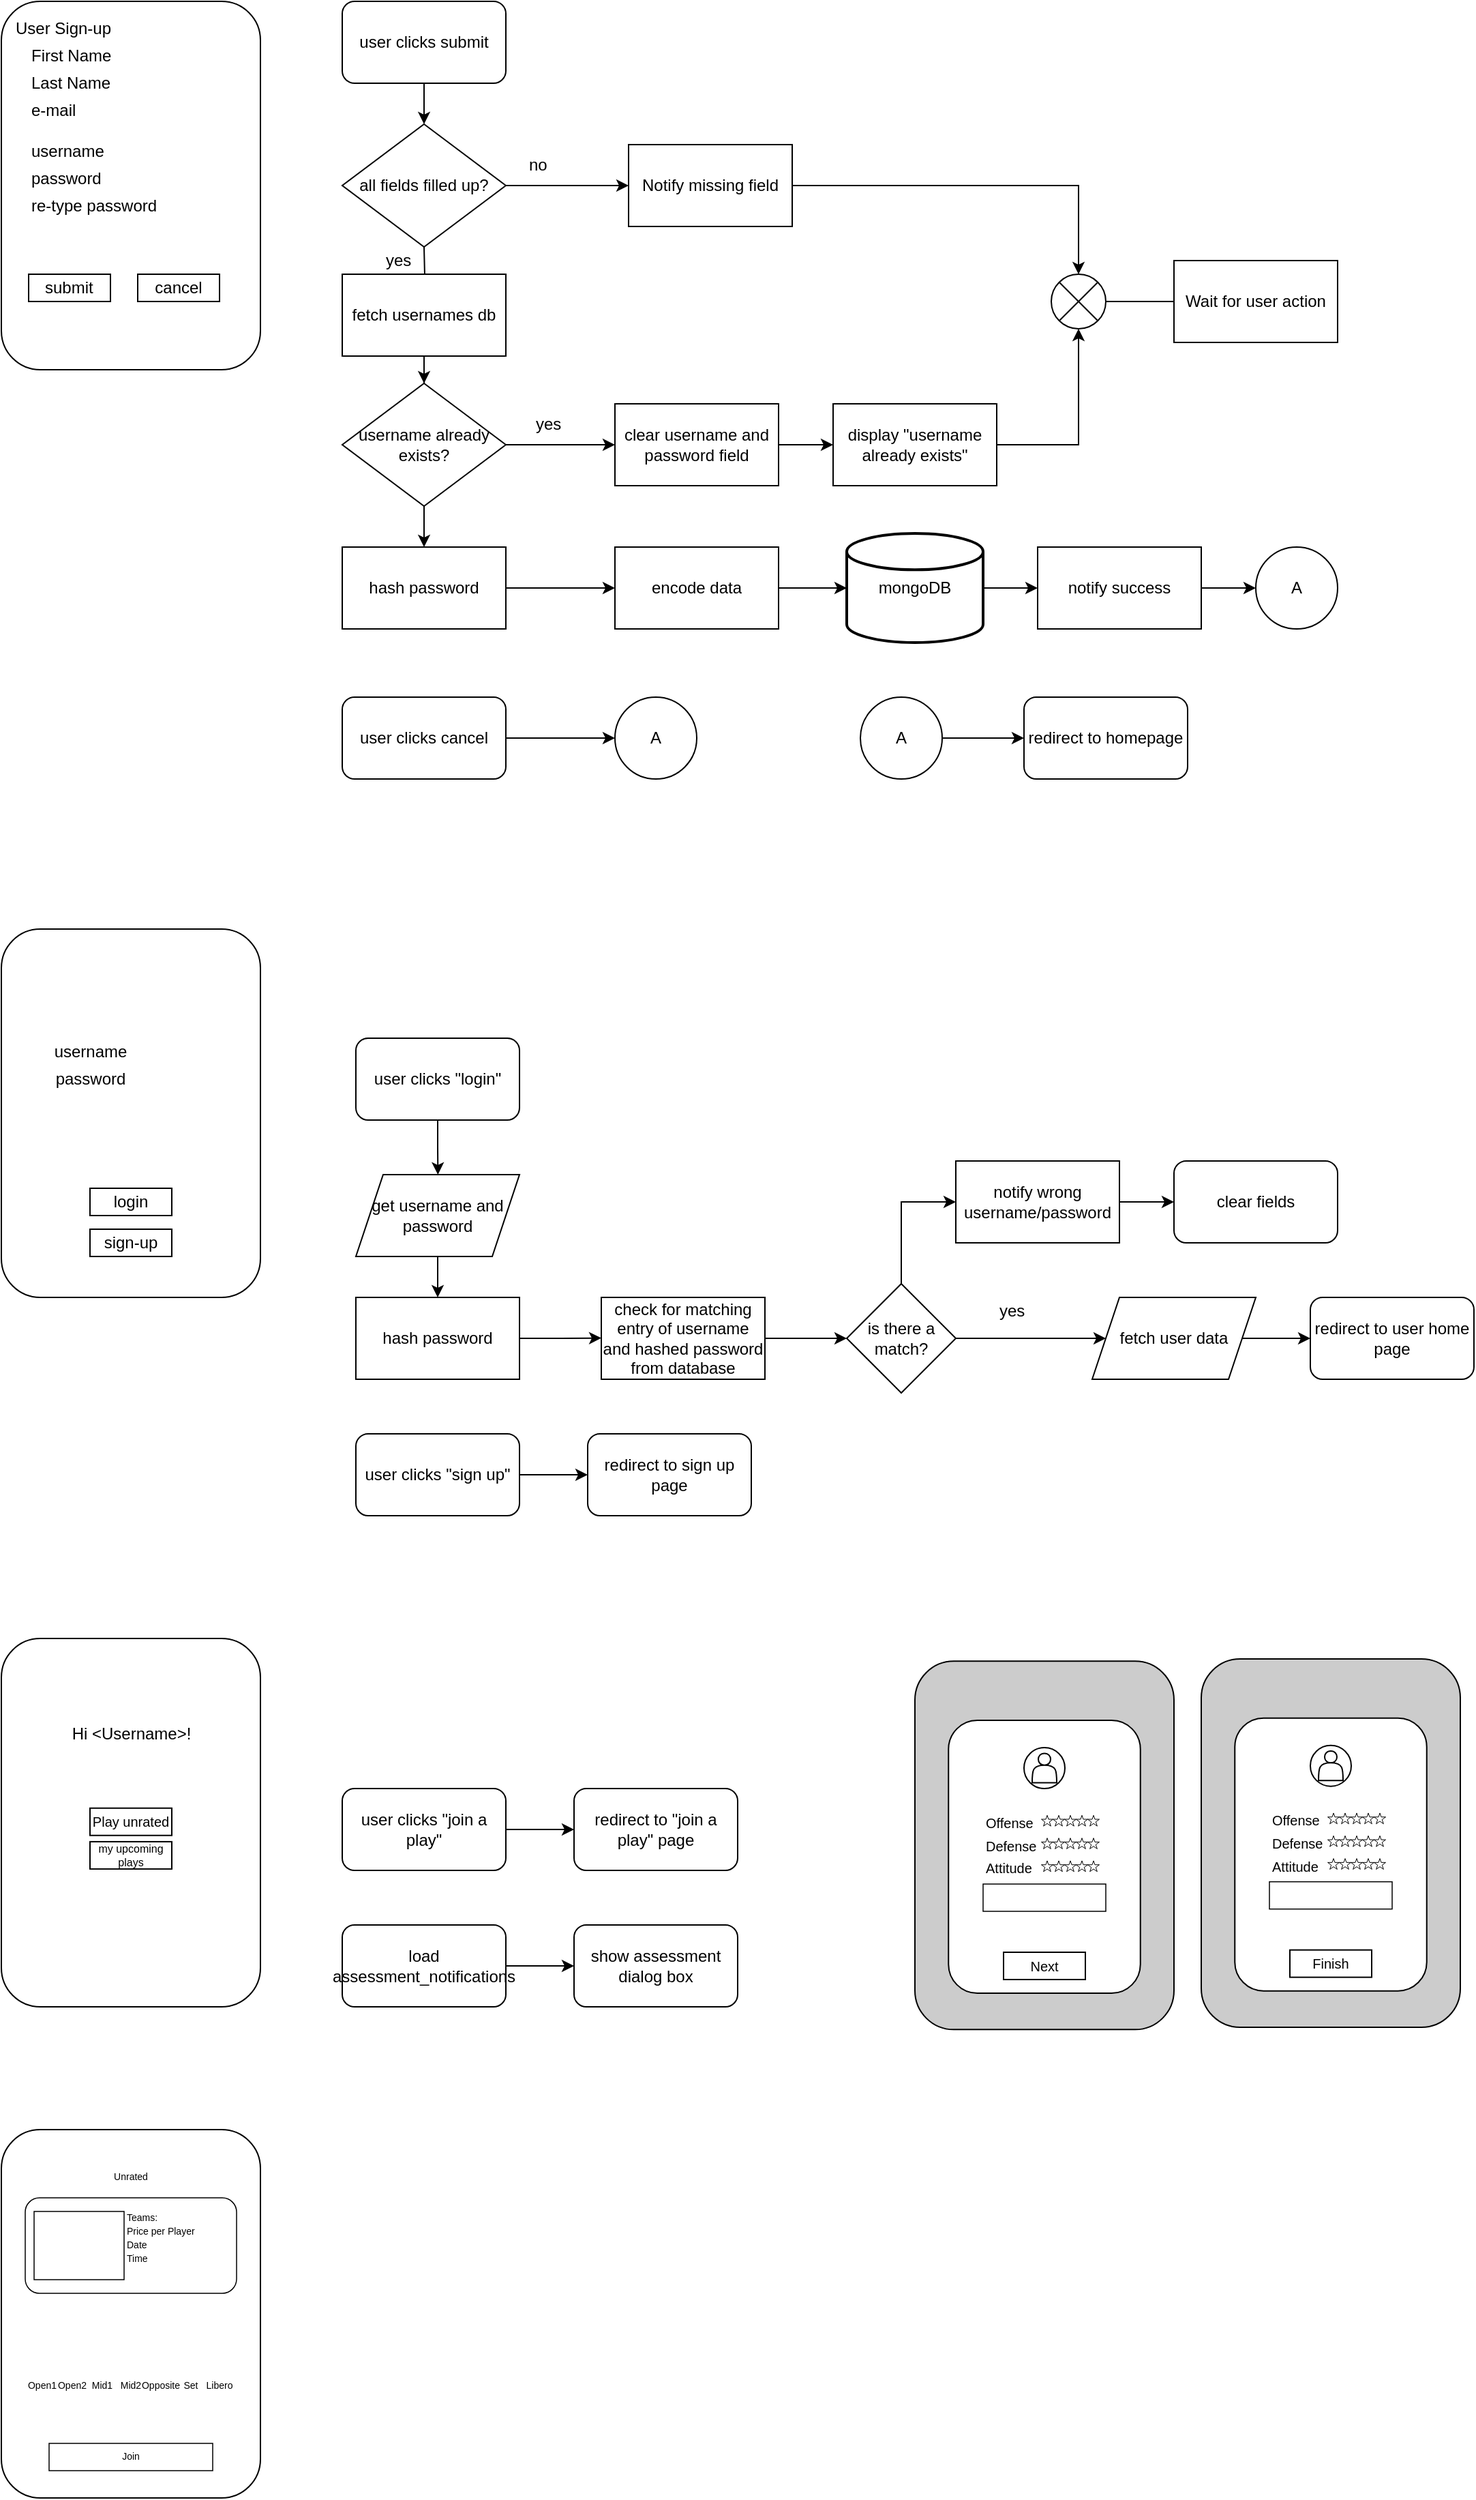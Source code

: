 <mxfile version="20.0.1" type="github">
  <diagram id="fIoxSlb22QgJ5czsfE2g" name="Page-1">
    <mxGraphModel dx="865" dy="476" grid="1" gridSize="10" guides="1" tooltips="1" connect="1" arrows="1" fold="1" page="1" pageScale="1" pageWidth="850" pageHeight="1100" math="0" shadow="0">
      <root>
        <mxCell id="0" />
        <mxCell id="1" parent="0" />
        <mxCell id="mqxkUcOXHhxXkRw-2WVW-2" value="" style="rounded=1;whiteSpace=wrap;html=1;" vertex="1" parent="1">
          <mxGeometry x="40" y="20" width="190" height="270" as="geometry" />
        </mxCell>
        <mxCell id="mqxkUcOXHhxXkRw-2WVW-1" value="User Sign-up" style="text;html=1;align=center;verticalAlign=middle;resizable=0;points=[];autosize=1;strokeColor=none;fillColor=none;" vertex="1" parent="1">
          <mxGeometry x="40" y="30" width="90" height="20" as="geometry" />
        </mxCell>
        <mxCell id="mqxkUcOXHhxXkRw-2WVW-3" value="username" style="text;html=1;align=left;verticalAlign=middle;resizable=0;points=[];autosize=1;strokeColor=none;fillColor=none;" vertex="1" parent="1">
          <mxGeometry x="60" y="120" width="70" height="20" as="geometry" />
        </mxCell>
        <mxCell id="mqxkUcOXHhxXkRw-2WVW-4" value="password" style="text;html=1;align=left;verticalAlign=middle;resizable=0;points=[];autosize=1;strokeColor=none;fillColor=none;" vertex="1" parent="1">
          <mxGeometry x="60" y="140" width="70" height="20" as="geometry" />
        </mxCell>
        <mxCell id="mqxkUcOXHhxXkRw-2WVW-5" value="First Name" style="text;html=1;align=left;verticalAlign=middle;resizable=0;points=[];autosize=1;strokeColor=none;fillColor=none;" vertex="1" parent="1">
          <mxGeometry x="60" y="50" width="70" height="20" as="geometry" />
        </mxCell>
        <mxCell id="mqxkUcOXHhxXkRw-2WVW-6" value="Last Name" style="text;html=1;align=left;verticalAlign=middle;resizable=0;points=[];autosize=1;strokeColor=none;fillColor=none;" vertex="1" parent="1">
          <mxGeometry x="60" y="70" width="70" height="20" as="geometry" />
        </mxCell>
        <mxCell id="mqxkUcOXHhxXkRw-2WVW-8" value="e-mail" style="text;html=1;align=left;verticalAlign=middle;resizable=0;points=[];autosize=1;strokeColor=none;fillColor=none;" vertex="1" parent="1">
          <mxGeometry x="60" y="90" width="50" height="20" as="geometry" />
        </mxCell>
        <mxCell id="mqxkUcOXHhxXkRw-2WVW-9" value="re-type password" style="text;html=1;align=left;verticalAlign=middle;resizable=0;points=[];autosize=1;strokeColor=none;fillColor=none;" vertex="1" parent="1">
          <mxGeometry x="60" y="160" width="110" height="20" as="geometry" />
        </mxCell>
        <mxCell id="mqxkUcOXHhxXkRw-2WVW-13" value="" style="rounded=0;whiteSpace=wrap;html=1;" vertex="1" parent="1">
          <mxGeometry x="60" y="220" width="60" height="20" as="geometry" />
        </mxCell>
        <mxCell id="mqxkUcOXHhxXkRw-2WVW-14" value="submit" style="text;html=1;align=left;verticalAlign=middle;resizable=0;points=[];autosize=1;strokeColor=none;fillColor=none;" vertex="1" parent="1">
          <mxGeometry x="70" y="220" width="50" height="20" as="geometry" />
        </mxCell>
        <mxCell id="mqxkUcOXHhxXkRw-2WVW-21" style="edgeStyle=orthogonalEdgeStyle;rounded=0;orthogonalLoop=1;jettySize=auto;html=1;" edge="1" parent="1" target="mqxkUcOXHhxXkRw-2WVW-18">
          <mxGeometry relative="1" as="geometry">
            <mxPoint x="350" y="200" as="sourcePoint" />
          </mxGeometry>
        </mxCell>
        <mxCell id="mqxkUcOXHhxXkRw-2WVW-31" style="edgeStyle=orthogonalEdgeStyle;rounded=0;orthogonalLoop=1;jettySize=auto;html=1;entryX=0.5;entryY=0;entryDx=0;entryDy=0;exitX=0.5;exitY=1;exitDx=0;exitDy=0;" edge="1" parent="1" source="mqxkUcOXHhxXkRw-2WVW-66" target="mqxkUcOXHhxXkRw-2WVW-30">
          <mxGeometry relative="1" as="geometry">
            <mxPoint x="350.059" y="80" as="sourcePoint" />
          </mxGeometry>
        </mxCell>
        <mxCell id="mqxkUcOXHhxXkRw-2WVW-22" style="edgeStyle=orthogonalEdgeStyle;rounded=0;orthogonalLoop=1;jettySize=auto;html=1;entryX=0.5;entryY=0;entryDx=0;entryDy=0;" edge="1" parent="1" source="mqxkUcOXHhxXkRw-2WVW-18" target="mqxkUcOXHhxXkRw-2WVW-19">
          <mxGeometry relative="1" as="geometry" />
        </mxCell>
        <mxCell id="mqxkUcOXHhxXkRw-2WVW-18" value="fetch usernames db" style="rounded=0;whiteSpace=wrap;html=1;" vertex="1" parent="1">
          <mxGeometry x="290" y="220" width="120" height="60" as="geometry" />
        </mxCell>
        <mxCell id="mqxkUcOXHhxXkRw-2WVW-24" style="edgeStyle=orthogonalEdgeStyle;rounded=0;orthogonalLoop=1;jettySize=auto;html=1;exitX=1;exitY=0.5;exitDx=0;exitDy=0;entryX=0;entryY=0.5;entryDx=0;entryDy=0;" edge="1" parent="1" source="mqxkUcOXHhxXkRw-2WVW-19" target="mqxkUcOXHhxXkRw-2WVW-23">
          <mxGeometry relative="1" as="geometry" />
        </mxCell>
        <mxCell id="mqxkUcOXHhxXkRw-2WVW-39" style="edgeStyle=orthogonalEdgeStyle;rounded=0;orthogonalLoop=1;jettySize=auto;html=1;exitX=0.5;exitY=1;exitDx=0;exitDy=0;entryX=0.5;entryY=0;entryDx=0;entryDy=0;" edge="1" parent="1" source="mqxkUcOXHhxXkRw-2WVW-19" target="mqxkUcOXHhxXkRw-2WVW-40">
          <mxGeometry relative="1" as="geometry">
            <mxPoint x="350.207" y="440" as="targetPoint" />
          </mxGeometry>
        </mxCell>
        <mxCell id="mqxkUcOXHhxXkRw-2WVW-19" value="username already exists?" style="rhombus;whiteSpace=wrap;html=1;" vertex="1" parent="1">
          <mxGeometry x="290" y="300" width="120" height="90" as="geometry" />
        </mxCell>
        <mxCell id="mqxkUcOXHhxXkRw-2WVW-61" style="edgeStyle=orthogonalEdgeStyle;rounded=0;orthogonalLoop=1;jettySize=auto;html=1;exitX=1;exitY=0.5;exitDx=0;exitDy=0;entryX=0;entryY=0.5;entryDx=0;entryDy=0;" edge="1" parent="1" source="mqxkUcOXHhxXkRw-2WVW-23" target="mqxkUcOXHhxXkRw-2WVW-27">
          <mxGeometry relative="1" as="geometry" />
        </mxCell>
        <mxCell id="mqxkUcOXHhxXkRw-2WVW-23" value="clear username and password field" style="rounded=0;whiteSpace=wrap;html=1;" vertex="1" parent="1">
          <mxGeometry x="490" y="315" width="120" height="60" as="geometry" />
        </mxCell>
        <mxCell id="mqxkUcOXHhxXkRw-2WVW-25" value="yes" style="text;html=1;align=left;verticalAlign=middle;resizable=0;points=[];autosize=1;strokeColor=none;fillColor=none;" vertex="1" parent="1">
          <mxGeometry x="430" y="320" width="30" height="20" as="geometry" />
        </mxCell>
        <mxCell id="mqxkUcOXHhxXkRw-2WVW-62" style="edgeStyle=orthogonalEdgeStyle;rounded=0;orthogonalLoop=1;jettySize=auto;html=1;" edge="1" parent="1" source="mqxkUcOXHhxXkRw-2WVW-27" target="mqxkUcOXHhxXkRw-2WVW-43">
          <mxGeometry relative="1" as="geometry" />
        </mxCell>
        <mxCell id="mqxkUcOXHhxXkRw-2WVW-27" value="display &quot;username already exists&quot;" style="rounded=0;whiteSpace=wrap;html=1;" vertex="1" parent="1">
          <mxGeometry x="650" y="315" width="120" height="60" as="geometry" />
        </mxCell>
        <mxCell id="mqxkUcOXHhxXkRw-2WVW-63" style="edgeStyle=orthogonalEdgeStyle;rounded=0;orthogonalLoop=1;jettySize=auto;html=1;entryX=0.5;entryY=0;entryDx=0;entryDy=0;entryPerimeter=0;" edge="1" parent="1" source="mqxkUcOXHhxXkRw-2WVW-29" target="mqxkUcOXHhxXkRw-2WVW-43">
          <mxGeometry relative="1" as="geometry" />
        </mxCell>
        <mxCell id="mqxkUcOXHhxXkRw-2WVW-29" value="Notify missing field" style="rounded=0;whiteSpace=wrap;html=1;" vertex="1" parent="1">
          <mxGeometry x="500" y="125" width="120" height="60" as="geometry" />
        </mxCell>
        <mxCell id="mqxkUcOXHhxXkRw-2WVW-36" style="edgeStyle=orthogonalEdgeStyle;rounded=0;orthogonalLoop=1;jettySize=auto;html=1;exitX=1;exitY=0.5;exitDx=0;exitDy=0;entryX=0;entryY=0.5;entryDx=0;entryDy=0;" edge="1" parent="1" source="mqxkUcOXHhxXkRw-2WVW-30" target="mqxkUcOXHhxXkRw-2WVW-29">
          <mxGeometry relative="1" as="geometry">
            <mxPoint x="480" y="155.31" as="targetPoint" />
          </mxGeometry>
        </mxCell>
        <mxCell id="mqxkUcOXHhxXkRw-2WVW-30" value="all fields filled up?" style="rhombus;whiteSpace=wrap;html=1;" vertex="1" parent="1">
          <mxGeometry x="290" y="110" width="120" height="90" as="geometry" />
        </mxCell>
        <mxCell id="mqxkUcOXHhxXkRw-2WVW-69" style="edgeStyle=orthogonalEdgeStyle;rounded=0;orthogonalLoop=1;jettySize=auto;html=1;exitX=1;exitY=0.5;exitDx=0;exitDy=0;entryX=0;entryY=0.5;entryDx=0;entryDy=0;" edge="1" parent="1" source="mqxkUcOXHhxXkRw-2WVW-40" target="mqxkUcOXHhxXkRw-2WVW-68">
          <mxGeometry relative="1" as="geometry" />
        </mxCell>
        <mxCell id="mqxkUcOXHhxXkRw-2WVW-40" value="hash password" style="rounded=0;whiteSpace=wrap;html=1;" vertex="1" parent="1">
          <mxGeometry x="290" y="420" width="120" height="60" as="geometry" />
        </mxCell>
        <mxCell id="mqxkUcOXHhxXkRw-2WVW-64" style="edgeStyle=orthogonalEdgeStyle;rounded=0;orthogonalLoop=1;jettySize=auto;html=1;exitX=1;exitY=0.5;exitDx=0;exitDy=0;exitPerimeter=0;startArrow=none;" edge="1" parent="1" source="mqxkUcOXHhxXkRw-2WVW-65">
          <mxGeometry relative="1" as="geometry">
            <mxPoint x="990" y="240.353" as="targetPoint" />
          </mxGeometry>
        </mxCell>
        <mxCell id="mqxkUcOXHhxXkRw-2WVW-43" value="" style="verticalLabelPosition=bottom;verticalAlign=top;html=1;shape=mxgraph.flowchart.or;" vertex="1" parent="1">
          <mxGeometry x="810" y="220" width="40" height="40" as="geometry" />
        </mxCell>
        <mxCell id="mqxkUcOXHhxXkRw-2WVW-49" style="edgeStyle=orthogonalEdgeStyle;rounded=0;orthogonalLoop=1;jettySize=auto;html=1;exitX=1;exitY=0.5;exitDx=0;exitDy=0;exitPerimeter=0;entryX=0;entryY=0.5;entryDx=0;entryDy=0;" edge="1" parent="1" source="mqxkUcOXHhxXkRw-2WVW-47" target="mqxkUcOXHhxXkRw-2WVW-54">
          <mxGeometry relative="1" as="geometry">
            <mxPoint x="510" y="609.765" as="targetPoint" />
          </mxGeometry>
        </mxCell>
        <mxCell id="mqxkUcOXHhxXkRw-2WVW-47" value="mongoDB" style="strokeWidth=2;html=1;shape=mxgraph.flowchart.database;whiteSpace=wrap;" vertex="1" parent="1">
          <mxGeometry x="660" y="410" width="100" height="80" as="geometry" />
        </mxCell>
        <mxCell id="mqxkUcOXHhxXkRw-2WVW-50" value="yes" style="text;html=1;align=left;verticalAlign=middle;resizable=0;points=[];autosize=1;strokeColor=none;fillColor=none;" vertex="1" parent="1">
          <mxGeometry x="320" y="200" width="30" height="20" as="geometry" />
        </mxCell>
        <mxCell id="mqxkUcOXHhxXkRw-2WVW-51" value="no" style="text;html=1;align=left;verticalAlign=middle;resizable=0;points=[];autosize=1;strokeColor=none;fillColor=none;" vertex="1" parent="1">
          <mxGeometry x="425" y="130" width="30" height="20" as="geometry" />
        </mxCell>
        <mxCell id="mqxkUcOXHhxXkRw-2WVW-53" value="cancel" style="rounded=0;whiteSpace=wrap;html=1;" vertex="1" parent="1">
          <mxGeometry x="140" y="220" width="60" height="20" as="geometry" />
        </mxCell>
        <mxCell id="mqxkUcOXHhxXkRw-2WVW-58" style="edgeStyle=orthogonalEdgeStyle;rounded=0;orthogonalLoop=1;jettySize=auto;html=1;entryX=0;entryY=0.5;entryDx=0;entryDy=0;" edge="1" parent="1" source="mqxkUcOXHhxXkRw-2WVW-54" target="mqxkUcOXHhxXkRw-2WVW-83">
          <mxGeometry relative="1" as="geometry">
            <mxPoint x="950" y="450" as="targetPoint" />
          </mxGeometry>
        </mxCell>
        <mxCell id="mqxkUcOXHhxXkRw-2WVW-54" value="notify success" style="rounded=0;whiteSpace=wrap;html=1;" vertex="1" parent="1">
          <mxGeometry x="800" y="420" width="120" height="60" as="geometry" />
        </mxCell>
        <mxCell id="mqxkUcOXHhxXkRw-2WVW-66" value="user clicks submit" style="rounded=1;whiteSpace=wrap;html=1;" vertex="1" parent="1">
          <mxGeometry x="290" y="20" width="120" height="60" as="geometry" />
        </mxCell>
        <mxCell id="mqxkUcOXHhxXkRw-2WVW-70" style="edgeStyle=orthogonalEdgeStyle;rounded=0;orthogonalLoop=1;jettySize=auto;html=1;exitX=1;exitY=0.5;exitDx=0;exitDy=0;entryX=0;entryY=0.5;entryDx=0;entryDy=0;entryPerimeter=0;" edge="1" parent="1" source="mqxkUcOXHhxXkRw-2WVW-68" target="mqxkUcOXHhxXkRw-2WVW-47">
          <mxGeometry relative="1" as="geometry" />
        </mxCell>
        <mxCell id="mqxkUcOXHhxXkRw-2WVW-68" value="encode data" style="rounded=0;whiteSpace=wrap;html=1;" vertex="1" parent="1">
          <mxGeometry x="490" y="420" width="120" height="60" as="geometry" />
        </mxCell>
        <mxCell id="mqxkUcOXHhxXkRw-2WVW-65" value="Wait for user action" style="rounded=0;whiteSpace=wrap;html=1;" vertex="1" parent="1">
          <mxGeometry x="900" y="210" width="120" height="60" as="geometry" />
        </mxCell>
        <mxCell id="mqxkUcOXHhxXkRw-2WVW-71" value="" style="edgeStyle=orthogonalEdgeStyle;rounded=0;orthogonalLoop=1;jettySize=auto;html=1;exitX=1;exitY=0.5;exitDx=0;exitDy=0;exitPerimeter=0;endArrow=none;" edge="1" parent="1" source="mqxkUcOXHhxXkRw-2WVW-43" target="mqxkUcOXHhxXkRw-2WVW-65">
          <mxGeometry relative="1" as="geometry">
            <mxPoint x="990" y="240.353" as="targetPoint" />
            <mxPoint x="850" y="240" as="sourcePoint" />
          </mxGeometry>
        </mxCell>
        <mxCell id="mqxkUcOXHhxXkRw-2WVW-74" style="edgeStyle=orthogonalEdgeStyle;rounded=0;orthogonalLoop=1;jettySize=auto;html=1;exitX=1;exitY=0.5;exitDx=0;exitDy=0;entryX=0;entryY=0.5;entryDx=0;entryDy=0;" edge="1" parent="1" source="mqxkUcOXHhxXkRw-2WVW-73" target="mqxkUcOXHhxXkRw-2WVW-82">
          <mxGeometry relative="1" as="geometry">
            <mxPoint x="490" y="559.765" as="targetPoint" />
          </mxGeometry>
        </mxCell>
        <mxCell id="mqxkUcOXHhxXkRw-2WVW-73" value="user clicks cancel" style="rounded=1;whiteSpace=wrap;html=1;" vertex="1" parent="1">
          <mxGeometry x="290" y="530" width="120" height="60" as="geometry" />
        </mxCell>
        <mxCell id="mqxkUcOXHhxXkRw-2WVW-76" value="" style="rounded=1;whiteSpace=wrap;html=1;" vertex="1" parent="1">
          <mxGeometry x="40" y="700" width="190" height="270" as="geometry" />
        </mxCell>
        <mxCell id="mqxkUcOXHhxXkRw-2WVW-77" value="sign-up" style="rounded=0;whiteSpace=wrap;html=1;" vertex="1" parent="1">
          <mxGeometry x="105" y="920" width="60" height="20" as="geometry" />
        </mxCell>
        <mxCell id="mqxkUcOXHhxXkRw-2WVW-78" value="login" style="rounded=0;whiteSpace=wrap;html=1;" vertex="1" parent="1">
          <mxGeometry x="105" y="890" width="60" height="20" as="geometry" />
        </mxCell>
        <mxCell id="mqxkUcOXHhxXkRw-2WVW-79" value="username" style="text;html=1;align=center;verticalAlign=middle;resizable=0;points=[];autosize=1;strokeColor=none;fillColor=none;" vertex="1" parent="1">
          <mxGeometry x="70" y="780" width="70" height="20" as="geometry" />
        </mxCell>
        <mxCell id="mqxkUcOXHhxXkRw-2WVW-80" value="password" style="text;html=1;align=center;verticalAlign=middle;resizable=0;points=[];autosize=1;strokeColor=none;fillColor=none;" vertex="1" parent="1">
          <mxGeometry x="70" y="800" width="70" height="20" as="geometry" />
        </mxCell>
        <mxCell id="mqxkUcOXHhxXkRw-2WVW-82" value="A" style="ellipse;whiteSpace=wrap;html=1;aspect=fixed;" vertex="1" parent="1">
          <mxGeometry x="490" y="530" width="60" height="60" as="geometry" />
        </mxCell>
        <mxCell id="mqxkUcOXHhxXkRw-2WVW-83" value="A" style="ellipse;whiteSpace=wrap;html=1;aspect=fixed;" vertex="1" parent="1">
          <mxGeometry x="960" y="420" width="60" height="60" as="geometry" />
        </mxCell>
        <mxCell id="mqxkUcOXHhxXkRw-2WVW-91" style="edgeStyle=orthogonalEdgeStyle;rounded=0;orthogonalLoop=1;jettySize=auto;html=1;exitX=1;exitY=0.5;exitDx=0;exitDy=0;entryX=0;entryY=0.5;entryDx=0;entryDy=0;" edge="1" parent="1" source="mqxkUcOXHhxXkRw-2WVW-89" target="mqxkUcOXHhxXkRw-2WVW-90">
          <mxGeometry relative="1" as="geometry" />
        </mxCell>
        <mxCell id="mqxkUcOXHhxXkRw-2WVW-89" value="A" style="ellipse;whiteSpace=wrap;html=1;aspect=fixed;" vertex="1" parent="1">
          <mxGeometry x="670" y="530" width="60" height="60" as="geometry" />
        </mxCell>
        <mxCell id="mqxkUcOXHhxXkRw-2WVW-90" value="redirect to homepage" style="rounded=1;whiteSpace=wrap;html=1;" vertex="1" parent="1">
          <mxGeometry x="790" y="530" width="120" height="60" as="geometry" />
        </mxCell>
        <mxCell id="mqxkUcOXHhxXkRw-2WVW-93" style="edgeStyle=orthogonalEdgeStyle;rounded=0;orthogonalLoop=1;jettySize=auto;html=1;exitX=0.5;exitY=1;exitDx=0;exitDy=0;" edge="1" parent="1" source="mqxkUcOXHhxXkRw-2WVW-92">
          <mxGeometry relative="1" as="geometry">
            <mxPoint x="360.176" y="880" as="targetPoint" />
          </mxGeometry>
        </mxCell>
        <mxCell id="mqxkUcOXHhxXkRw-2WVW-92" value="user clicks &quot;login&quot;" style="rounded=1;whiteSpace=wrap;html=1;" vertex="1" parent="1">
          <mxGeometry x="300" y="780" width="120" height="60" as="geometry" />
        </mxCell>
        <mxCell id="mqxkUcOXHhxXkRw-2WVW-96" style="edgeStyle=orthogonalEdgeStyle;rounded=0;orthogonalLoop=1;jettySize=auto;html=1;exitX=0.5;exitY=1;exitDx=0;exitDy=0;entryX=0.5;entryY=0;entryDx=0;entryDy=0;" edge="1" parent="1" source="mqxkUcOXHhxXkRw-2WVW-94" target="mqxkUcOXHhxXkRw-2WVW-95">
          <mxGeometry relative="1" as="geometry" />
        </mxCell>
        <mxCell id="mqxkUcOXHhxXkRw-2WVW-94" value="get username and password" style="shape=parallelogram;perimeter=parallelogramPerimeter;whiteSpace=wrap;html=1;fixedSize=1;" vertex="1" parent="1">
          <mxGeometry x="300" y="880" width="120" height="60" as="geometry" />
        </mxCell>
        <mxCell id="mqxkUcOXHhxXkRw-2WVW-97" style="edgeStyle=orthogonalEdgeStyle;rounded=0;orthogonalLoop=1;jettySize=auto;html=1;exitX=1;exitY=0.5;exitDx=0;exitDy=0;" edge="1" parent="1" source="mqxkUcOXHhxXkRw-2WVW-95">
          <mxGeometry relative="1" as="geometry">
            <mxPoint x="480" y="999.765" as="targetPoint" />
          </mxGeometry>
        </mxCell>
        <mxCell id="mqxkUcOXHhxXkRw-2WVW-95" value="hash password" style="rounded=0;whiteSpace=wrap;html=1;" vertex="1" parent="1">
          <mxGeometry x="300" y="970" width="120" height="60" as="geometry" />
        </mxCell>
        <mxCell id="mqxkUcOXHhxXkRw-2WVW-100" style="edgeStyle=orthogonalEdgeStyle;rounded=0;orthogonalLoop=1;jettySize=auto;html=1;entryX=0;entryY=0.5;entryDx=0;entryDy=0;" edge="1" parent="1" source="mqxkUcOXHhxXkRw-2WVW-98" target="mqxkUcOXHhxXkRw-2WVW-99">
          <mxGeometry relative="1" as="geometry" />
        </mxCell>
        <mxCell id="mqxkUcOXHhxXkRw-2WVW-98" value="check for matching entry of username and hashed password from database" style="rounded=0;whiteSpace=wrap;html=1;" vertex="1" parent="1">
          <mxGeometry x="480" y="970" width="120" height="60" as="geometry" />
        </mxCell>
        <mxCell id="mqxkUcOXHhxXkRw-2WVW-102" style="edgeStyle=orthogonalEdgeStyle;rounded=0;orthogonalLoop=1;jettySize=auto;html=1;exitX=1;exitY=0.5;exitDx=0;exitDy=0;entryX=0;entryY=0.5;entryDx=0;entryDy=0;" edge="1" parent="1" source="mqxkUcOXHhxXkRw-2WVW-99" target="mqxkUcOXHhxXkRw-2WVW-104">
          <mxGeometry relative="1" as="geometry">
            <mxPoint x="840" y="1000" as="targetPoint" />
          </mxGeometry>
        </mxCell>
        <mxCell id="mqxkUcOXHhxXkRw-2WVW-110" style="edgeStyle=orthogonalEdgeStyle;rounded=0;orthogonalLoop=1;jettySize=auto;html=1;entryX=0;entryY=0.5;entryDx=0;entryDy=0;" edge="1" parent="1" source="mqxkUcOXHhxXkRw-2WVW-99" target="mqxkUcOXHhxXkRw-2WVW-108">
          <mxGeometry relative="1" as="geometry">
            <Array as="points">
              <mxPoint x="700" y="900" />
            </Array>
          </mxGeometry>
        </mxCell>
        <mxCell id="mqxkUcOXHhxXkRw-2WVW-99" value="is there a match?" style="rhombus;whiteSpace=wrap;html=1;" vertex="1" parent="1">
          <mxGeometry x="660" y="960" width="80" height="80" as="geometry" />
        </mxCell>
        <mxCell id="mqxkUcOXHhxXkRw-2WVW-103" value="yes" style="text;html=1;align=left;verticalAlign=middle;resizable=0;points=[];autosize=1;strokeColor=none;fillColor=none;" vertex="1" parent="1">
          <mxGeometry x="770" y="970" width="30" height="20" as="geometry" />
        </mxCell>
        <mxCell id="mqxkUcOXHhxXkRw-2WVW-106" style="edgeStyle=orthogonalEdgeStyle;rounded=0;orthogonalLoop=1;jettySize=auto;html=1;exitX=1;exitY=0.5;exitDx=0;exitDy=0;entryX=0;entryY=0.5;entryDx=0;entryDy=0;" edge="1" parent="1" source="mqxkUcOXHhxXkRw-2WVW-104" target="mqxkUcOXHhxXkRw-2WVW-105">
          <mxGeometry relative="1" as="geometry" />
        </mxCell>
        <mxCell id="mqxkUcOXHhxXkRw-2WVW-104" value="fetch user data" style="shape=parallelogram;perimeter=parallelogramPerimeter;whiteSpace=wrap;html=1;fixedSize=1;" vertex="1" parent="1">
          <mxGeometry x="840" y="970" width="120" height="60" as="geometry" />
        </mxCell>
        <mxCell id="mqxkUcOXHhxXkRw-2WVW-105" value="redirect to user home page" style="rounded=1;whiteSpace=wrap;html=1;" vertex="1" parent="1">
          <mxGeometry x="1000" y="970" width="120" height="60" as="geometry" />
        </mxCell>
        <mxCell id="mqxkUcOXHhxXkRw-2WVW-112" style="edgeStyle=orthogonalEdgeStyle;rounded=0;orthogonalLoop=1;jettySize=auto;html=1;exitX=1;exitY=0.5;exitDx=0;exitDy=0;entryX=0;entryY=0.5;entryDx=0;entryDy=0;" edge="1" parent="1" source="mqxkUcOXHhxXkRw-2WVW-108" target="mqxkUcOXHhxXkRw-2WVW-114">
          <mxGeometry relative="1" as="geometry">
            <mxPoint x="890" y="900" as="targetPoint" />
          </mxGeometry>
        </mxCell>
        <mxCell id="mqxkUcOXHhxXkRw-2WVW-108" value="notify wrong username/password" style="rounded=0;whiteSpace=wrap;html=1;" vertex="1" parent="1">
          <mxGeometry x="740" y="870" width="120" height="60" as="geometry" />
        </mxCell>
        <mxCell id="mqxkUcOXHhxXkRw-2WVW-114" value="clear fields" style="rounded=1;whiteSpace=wrap;html=1;" vertex="1" parent="1">
          <mxGeometry x="900" y="870" width="120" height="60" as="geometry" />
        </mxCell>
        <mxCell id="mqxkUcOXHhxXkRw-2WVW-115" value="" style="rounded=1;whiteSpace=wrap;html=1;" vertex="1" parent="1">
          <mxGeometry x="40" y="1220" width="190" height="270" as="geometry" />
        </mxCell>
        <mxCell id="mqxkUcOXHhxXkRw-2WVW-116" value="Hi &amp;lt;Username&amp;gt;!" style="text;html=1;align=center;verticalAlign=middle;resizable=0;points=[];autosize=1;strokeColor=none;fillColor=none;" vertex="1" parent="1">
          <mxGeometry x="85" y="1280" width="100" height="20" as="geometry" />
        </mxCell>
        <mxCell id="mqxkUcOXHhxXkRw-2WVW-117" value="Play unrated" style="rounded=0;whiteSpace=wrap;html=1;fontSize=10;" vertex="1" parent="1">
          <mxGeometry x="105" y="1344.37" width="60" height="20" as="geometry" />
        </mxCell>
        <mxCell id="mqxkUcOXHhxXkRw-2WVW-121" style="edgeStyle=orthogonalEdgeStyle;rounded=0;orthogonalLoop=1;jettySize=auto;html=1;exitX=1;exitY=0.5;exitDx=0;exitDy=0;" edge="1" parent="1" source="mqxkUcOXHhxXkRw-2WVW-120" target="mqxkUcOXHhxXkRw-2WVW-122">
          <mxGeometry relative="1" as="geometry">
            <mxPoint x="470" y="1099.765" as="targetPoint" />
          </mxGeometry>
        </mxCell>
        <mxCell id="mqxkUcOXHhxXkRw-2WVW-120" value="user clicks &quot;sign up&quot;" style="rounded=1;whiteSpace=wrap;html=1;" vertex="1" parent="1">
          <mxGeometry x="300" y="1070" width="120" height="60" as="geometry" />
        </mxCell>
        <mxCell id="mqxkUcOXHhxXkRw-2WVW-122" value="redirect to sign up page" style="rounded=1;whiteSpace=wrap;html=1;" vertex="1" parent="1">
          <mxGeometry x="470" y="1070" width="120" height="60" as="geometry" />
        </mxCell>
        <mxCell id="mqxkUcOXHhxXkRw-2WVW-129" value="" style="edgeStyle=orthogonalEdgeStyle;rounded=0;orthogonalLoop=1;jettySize=auto;html=1;" edge="1" parent="1" source="mqxkUcOXHhxXkRw-2WVW-124" target="mqxkUcOXHhxXkRw-2WVW-128">
          <mxGeometry relative="1" as="geometry" />
        </mxCell>
        <mxCell id="mqxkUcOXHhxXkRw-2WVW-124" value="user clicks &quot;join a play&quot;" style="rounded=1;whiteSpace=wrap;html=1;" vertex="1" parent="1">
          <mxGeometry x="290" y="1330" width="120" height="60" as="geometry" />
        </mxCell>
        <mxCell id="mqxkUcOXHhxXkRw-2WVW-128" value="redirect to &quot;join a play&quot; page" style="rounded=1;whiteSpace=wrap;html=1;" vertex="1" parent="1">
          <mxGeometry x="460" y="1330" width="120" height="60" as="geometry" />
        </mxCell>
        <mxCell id="mqxkUcOXHhxXkRw-2WVW-140" value="my upcoming plays" style="rounded=0;whiteSpace=wrap;html=1;fontSize=8;" vertex="1" parent="1">
          <mxGeometry x="105" y="1368.96" width="60" height="20" as="geometry" />
        </mxCell>
        <mxCell id="mqxkUcOXHhxXkRw-2WVW-144" value="" style="edgeStyle=orthogonalEdgeStyle;rounded=0;orthogonalLoop=1;jettySize=auto;html=1;fontSize=10;" edge="1" parent="1" source="mqxkUcOXHhxXkRw-2WVW-142" target="mqxkUcOXHhxXkRw-2WVW-143">
          <mxGeometry relative="1" as="geometry" />
        </mxCell>
        <mxCell id="mqxkUcOXHhxXkRw-2WVW-142" value="load assessment_notifications" style="rounded=1;whiteSpace=wrap;html=1;" vertex="1" parent="1">
          <mxGeometry x="290" y="1430" width="120" height="60" as="geometry" />
        </mxCell>
        <mxCell id="mqxkUcOXHhxXkRw-2WVW-143" value="show assessment dialog box" style="rounded=1;whiteSpace=wrap;html=1;" vertex="1" parent="1">
          <mxGeometry x="460" y="1430" width="120" height="60" as="geometry" />
        </mxCell>
        <mxCell id="mqxkUcOXHhxXkRw-2WVW-145" value="" style="rounded=1;whiteSpace=wrap;html=1;fillColor=#CCCCCC;" vertex="1" parent="1">
          <mxGeometry x="710" y="1236.67" width="190" height="270" as="geometry" />
        </mxCell>
        <mxCell id="mqxkUcOXHhxXkRw-2WVW-146" value="" style="rounded=1;whiteSpace=wrap;html=1;" vertex="1" parent="1">
          <mxGeometry x="734.63" y="1280" width="140.74" height="200" as="geometry" />
        </mxCell>
        <mxCell id="mqxkUcOXHhxXkRw-2WVW-153" value="Next" style="rounded=0;whiteSpace=wrap;html=1;fontSize=10;" vertex="1" parent="mqxkUcOXHhxXkRw-2WVW-146">
          <mxGeometry x="40.37" y="170" width="60" height="20" as="geometry" />
        </mxCell>
        <mxCell id="mqxkUcOXHhxXkRw-2WVW-170" value="" style="group" vertex="1" connectable="0" parent="1">
          <mxGeometry x="790" y="1300" width="30" height="30" as="geometry" />
        </mxCell>
        <mxCell id="mqxkUcOXHhxXkRw-2WVW-147" value="" style="ellipse;whiteSpace=wrap;html=1;aspect=fixed;fontSize=10;fillColor=#FFFFFF;" vertex="1" parent="mqxkUcOXHhxXkRw-2WVW-170">
          <mxGeometry width="30" height="30" as="geometry" />
        </mxCell>
        <mxCell id="mqxkUcOXHhxXkRw-2WVW-148" value="" style="shape=actor;whiteSpace=wrap;html=1;fontSize=10;fillColor=#FFFFFF;" vertex="1" parent="mqxkUcOXHhxXkRw-2WVW-170">
          <mxGeometry x="6" y="4.2" width="18" height="21.6" as="geometry" />
        </mxCell>
        <mxCell id="mqxkUcOXHhxXkRw-2WVW-149" value="Offense" style="text;html=1;align=left;verticalAlign=middle;resizable=0;points=[];autosize=1;strokeColor=none;fillColor=none;fontSize=10;" vertex="1" parent="1">
          <mxGeometry x="760" y="1345" width="50" height="20" as="geometry" />
        </mxCell>
        <mxCell id="mqxkUcOXHhxXkRw-2WVW-150" value="Defense" style="text;html=1;align=left;verticalAlign=middle;resizable=0;points=[];autosize=1;strokeColor=none;fillColor=none;fontSize=10;" vertex="1" parent="1">
          <mxGeometry x="760" y="1361.667" width="50" height="20" as="geometry" />
        </mxCell>
        <mxCell id="mqxkUcOXHhxXkRw-2WVW-151" value="Attitude" style="text;html=1;align=left;verticalAlign=middle;resizable=0;points=[];autosize=1;strokeColor=none;fillColor=none;fontSize=10;" vertex="1" parent="1">
          <mxGeometry x="760" y="1378.333" width="50" height="20" as="geometry" />
        </mxCell>
        <mxCell id="mqxkUcOXHhxXkRw-2WVW-155" value="" style="verticalLabelPosition=bottom;verticalAlign=top;html=1;shape=mxgraph.basic.star;fontSize=10;fillColor=#FFFFFF;strokeWidth=0.5;" vertex="1" parent="1">
          <mxGeometry x="802.5" y="1349.375" width="8.5" height="7.917" as="geometry" />
        </mxCell>
        <mxCell id="mqxkUcOXHhxXkRw-2WVW-156" value="" style="verticalLabelPosition=bottom;verticalAlign=top;html=1;shape=mxgraph.basic.star;fontSize=10;fillColor=#FFFFFF;strokeWidth=0.5;" vertex="1" parent="1">
          <mxGeometry x="811" y="1349.375" width="8.5" height="7.917" as="geometry" />
        </mxCell>
        <mxCell id="mqxkUcOXHhxXkRw-2WVW-157" value="" style="verticalLabelPosition=bottom;verticalAlign=top;html=1;shape=mxgraph.basic.star;fontSize=10;fillColor=#FFFFFF;strokeWidth=0.5;" vertex="1" parent="1">
          <mxGeometry x="819.5" y="1349.375" width="8.5" height="7.917" as="geometry" />
        </mxCell>
        <mxCell id="mqxkUcOXHhxXkRw-2WVW-158" value="" style="verticalLabelPosition=bottom;verticalAlign=top;html=1;shape=mxgraph.basic.star;fontSize=10;fillColor=#FFFFFF;strokeWidth=0.5;" vertex="1" parent="1">
          <mxGeometry x="828" y="1349.375" width="8.5" height="7.917" as="geometry" />
        </mxCell>
        <mxCell id="mqxkUcOXHhxXkRw-2WVW-159" value="" style="verticalLabelPosition=bottom;verticalAlign=top;html=1;shape=mxgraph.basic.star;fontSize=10;fillColor=#FFFFFF;strokeWidth=0.5;" vertex="1" parent="1">
          <mxGeometry x="836.5" y="1349.375" width="8.5" height="7.917" as="geometry" />
        </mxCell>
        <mxCell id="mqxkUcOXHhxXkRw-2WVW-160" value="" style="verticalLabelPosition=bottom;verticalAlign=top;html=1;shape=mxgraph.basic.star;fontSize=10;fillColor=#FFFFFF;strokeWidth=0.5;" vertex="1" parent="1">
          <mxGeometry x="802.5" y="1366.042" width="8.5" height="7.917" as="geometry" />
        </mxCell>
        <mxCell id="mqxkUcOXHhxXkRw-2WVW-161" value="" style="verticalLabelPosition=bottom;verticalAlign=top;html=1;shape=mxgraph.basic.star;fontSize=10;fillColor=#FFFFFF;strokeWidth=0.5;" vertex="1" parent="1">
          <mxGeometry x="811" y="1366.042" width="8.5" height="7.917" as="geometry" />
        </mxCell>
        <mxCell id="mqxkUcOXHhxXkRw-2WVW-162" value="" style="verticalLabelPosition=bottom;verticalAlign=top;html=1;shape=mxgraph.basic.star;fontSize=10;fillColor=#FFFFFF;strokeWidth=0.5;" vertex="1" parent="1">
          <mxGeometry x="819.5" y="1366.042" width="8.5" height="7.917" as="geometry" />
        </mxCell>
        <mxCell id="mqxkUcOXHhxXkRw-2WVW-163" value="" style="verticalLabelPosition=bottom;verticalAlign=top;html=1;shape=mxgraph.basic.star;fontSize=10;fillColor=#FFFFFF;strokeWidth=0.5;" vertex="1" parent="1">
          <mxGeometry x="828" y="1366.042" width="8.5" height="7.917" as="geometry" />
        </mxCell>
        <mxCell id="mqxkUcOXHhxXkRw-2WVW-164" value="" style="verticalLabelPosition=bottom;verticalAlign=top;html=1;shape=mxgraph.basic.star;fontSize=10;fillColor=#FFFFFF;strokeWidth=0.5;" vertex="1" parent="1">
          <mxGeometry x="836.5" y="1366.042" width="8.5" height="7.917" as="geometry" />
        </mxCell>
        <mxCell id="mqxkUcOXHhxXkRw-2WVW-165" value="" style="verticalLabelPosition=bottom;verticalAlign=top;html=1;shape=mxgraph.basic.star;fontSize=10;fillColor=#FFFFFF;strokeWidth=0.5;" vertex="1" parent="1">
          <mxGeometry x="802.5" y="1382.708" width="8.5" height="7.917" as="geometry" />
        </mxCell>
        <mxCell id="mqxkUcOXHhxXkRw-2WVW-166" value="" style="verticalLabelPosition=bottom;verticalAlign=top;html=1;shape=mxgraph.basic.star;fontSize=10;fillColor=#FFFFFF;strokeWidth=0.5;" vertex="1" parent="1">
          <mxGeometry x="811" y="1382.708" width="8.5" height="7.917" as="geometry" />
        </mxCell>
        <mxCell id="mqxkUcOXHhxXkRw-2WVW-167" value="" style="verticalLabelPosition=bottom;verticalAlign=top;html=1;shape=mxgraph.basic.star;fontSize=10;fillColor=#FFFFFF;strokeWidth=0.5;" vertex="1" parent="1">
          <mxGeometry x="819.5" y="1382.708" width="8.5" height="7.917" as="geometry" />
        </mxCell>
        <mxCell id="mqxkUcOXHhxXkRw-2WVW-168" value="" style="verticalLabelPosition=bottom;verticalAlign=top;html=1;shape=mxgraph.basic.star;fontSize=10;fillColor=#FFFFFF;strokeWidth=0.5;" vertex="1" parent="1">
          <mxGeometry x="828" y="1382.708" width="8.5" height="7.917" as="geometry" />
        </mxCell>
        <mxCell id="mqxkUcOXHhxXkRw-2WVW-169" value="" style="verticalLabelPosition=bottom;verticalAlign=top;html=1;shape=mxgraph.basic.star;fontSize=10;fillColor=#FFFFFF;strokeWidth=0.5;" vertex="1" parent="1">
          <mxGeometry x="836.5" y="1382.708" width="8.5" height="7.917" as="geometry" />
        </mxCell>
        <mxCell id="mqxkUcOXHhxXkRw-2WVW-174" value="" style="rounded=0;whiteSpace=wrap;html=1;fontSize=10;strokeWidth=0.75;fillColor=#FFFFFF;" vertex="1" parent="1">
          <mxGeometry x="760" y="1400" width="90" height="20" as="geometry" />
        </mxCell>
        <mxCell id="mqxkUcOXHhxXkRw-2WVW-176" value="" style="rounded=1;whiteSpace=wrap;html=1;fillColor=#CCCCCC;" vertex="1" parent="1">
          <mxGeometry x="920" y="1235" width="190" height="270" as="geometry" />
        </mxCell>
        <mxCell id="mqxkUcOXHhxXkRw-2WVW-177" value="" style="rounded=1;whiteSpace=wrap;html=1;" vertex="1" parent="1">
          <mxGeometry x="944.63" y="1278.33" width="140.74" height="200" as="geometry" />
        </mxCell>
        <mxCell id="mqxkUcOXHhxXkRw-2WVW-178" value="Finish" style="rounded=0;whiteSpace=wrap;html=1;fontSize=10;" vertex="1" parent="mqxkUcOXHhxXkRw-2WVW-177">
          <mxGeometry x="40.37" y="170" width="60" height="20" as="geometry" />
        </mxCell>
        <mxCell id="mqxkUcOXHhxXkRw-2WVW-179" value="" style="group" vertex="1" connectable="0" parent="1">
          <mxGeometry x="1000" y="1298.33" width="30" height="30" as="geometry" />
        </mxCell>
        <mxCell id="mqxkUcOXHhxXkRw-2WVW-180" value="" style="ellipse;whiteSpace=wrap;html=1;aspect=fixed;fontSize=10;fillColor=#FFFFFF;" vertex="1" parent="mqxkUcOXHhxXkRw-2WVW-179">
          <mxGeometry width="30" height="30" as="geometry" />
        </mxCell>
        <mxCell id="mqxkUcOXHhxXkRw-2WVW-181" value="" style="shape=actor;whiteSpace=wrap;html=1;fontSize=10;fillColor=#FFFFFF;" vertex="1" parent="mqxkUcOXHhxXkRw-2WVW-179">
          <mxGeometry x="6" y="4.2" width="18" height="21.6" as="geometry" />
        </mxCell>
        <mxCell id="mqxkUcOXHhxXkRw-2WVW-182" value="Offense" style="text;html=1;align=left;verticalAlign=middle;resizable=0;points=[];autosize=1;strokeColor=none;fillColor=none;fontSize=10;" vertex="1" parent="1">
          <mxGeometry x="970" y="1343.33" width="50" height="20" as="geometry" />
        </mxCell>
        <mxCell id="mqxkUcOXHhxXkRw-2WVW-183" value="Defense" style="text;html=1;align=left;verticalAlign=middle;resizable=0;points=[];autosize=1;strokeColor=none;fillColor=none;fontSize=10;" vertex="1" parent="1">
          <mxGeometry x="970" y="1359.997" width="50" height="20" as="geometry" />
        </mxCell>
        <mxCell id="mqxkUcOXHhxXkRw-2WVW-184" value="Attitude" style="text;html=1;align=left;verticalAlign=middle;resizable=0;points=[];autosize=1;strokeColor=none;fillColor=none;fontSize=10;" vertex="1" parent="1">
          <mxGeometry x="970" y="1376.663" width="50" height="20" as="geometry" />
        </mxCell>
        <mxCell id="mqxkUcOXHhxXkRw-2WVW-185" value="" style="verticalLabelPosition=bottom;verticalAlign=top;html=1;shape=mxgraph.basic.star;fontSize=10;fillColor=#FFFFFF;strokeWidth=0.5;" vertex="1" parent="1">
          <mxGeometry x="1012.5" y="1347.705" width="8.5" height="7.917" as="geometry" />
        </mxCell>
        <mxCell id="mqxkUcOXHhxXkRw-2WVW-186" value="" style="verticalLabelPosition=bottom;verticalAlign=top;html=1;shape=mxgraph.basic.star;fontSize=10;fillColor=#FFFFFF;strokeWidth=0.5;" vertex="1" parent="1">
          <mxGeometry x="1021" y="1347.705" width="8.5" height="7.917" as="geometry" />
        </mxCell>
        <mxCell id="mqxkUcOXHhxXkRw-2WVW-187" value="" style="verticalLabelPosition=bottom;verticalAlign=top;html=1;shape=mxgraph.basic.star;fontSize=10;fillColor=#FFFFFF;strokeWidth=0.5;" vertex="1" parent="1">
          <mxGeometry x="1029.5" y="1347.705" width="8.5" height="7.917" as="geometry" />
        </mxCell>
        <mxCell id="mqxkUcOXHhxXkRw-2WVW-188" value="" style="verticalLabelPosition=bottom;verticalAlign=top;html=1;shape=mxgraph.basic.star;fontSize=10;fillColor=#FFFFFF;strokeWidth=0.5;" vertex="1" parent="1">
          <mxGeometry x="1038" y="1347.705" width="8.5" height="7.917" as="geometry" />
        </mxCell>
        <mxCell id="mqxkUcOXHhxXkRw-2WVW-189" value="" style="verticalLabelPosition=bottom;verticalAlign=top;html=1;shape=mxgraph.basic.star;fontSize=10;fillColor=#FFFFFF;strokeWidth=0.5;" vertex="1" parent="1">
          <mxGeometry x="1046.5" y="1347.705" width="8.5" height="7.917" as="geometry" />
        </mxCell>
        <mxCell id="mqxkUcOXHhxXkRw-2WVW-190" value="" style="verticalLabelPosition=bottom;verticalAlign=top;html=1;shape=mxgraph.basic.star;fontSize=10;fillColor=#FFFFFF;strokeWidth=0.5;" vertex="1" parent="1">
          <mxGeometry x="1012.5" y="1364.372" width="8.5" height="7.917" as="geometry" />
        </mxCell>
        <mxCell id="mqxkUcOXHhxXkRw-2WVW-191" value="" style="verticalLabelPosition=bottom;verticalAlign=top;html=1;shape=mxgraph.basic.star;fontSize=10;fillColor=#FFFFFF;strokeWidth=0.5;" vertex="1" parent="1">
          <mxGeometry x="1021" y="1364.372" width="8.5" height="7.917" as="geometry" />
        </mxCell>
        <mxCell id="mqxkUcOXHhxXkRw-2WVW-192" value="" style="verticalLabelPosition=bottom;verticalAlign=top;html=1;shape=mxgraph.basic.star;fontSize=10;fillColor=#FFFFFF;strokeWidth=0.5;" vertex="1" parent="1">
          <mxGeometry x="1029.5" y="1364.372" width="8.5" height="7.917" as="geometry" />
        </mxCell>
        <mxCell id="mqxkUcOXHhxXkRw-2WVW-193" value="" style="verticalLabelPosition=bottom;verticalAlign=top;html=1;shape=mxgraph.basic.star;fontSize=10;fillColor=#FFFFFF;strokeWidth=0.5;" vertex="1" parent="1">
          <mxGeometry x="1038" y="1364.372" width="8.5" height="7.917" as="geometry" />
        </mxCell>
        <mxCell id="mqxkUcOXHhxXkRw-2WVW-194" value="" style="verticalLabelPosition=bottom;verticalAlign=top;html=1;shape=mxgraph.basic.star;fontSize=10;fillColor=#FFFFFF;strokeWidth=0.5;" vertex="1" parent="1">
          <mxGeometry x="1046.5" y="1364.372" width="8.5" height="7.917" as="geometry" />
        </mxCell>
        <mxCell id="mqxkUcOXHhxXkRw-2WVW-195" value="" style="verticalLabelPosition=bottom;verticalAlign=top;html=1;shape=mxgraph.basic.star;fontSize=10;fillColor=#FFFFFF;strokeWidth=0.5;" vertex="1" parent="1">
          <mxGeometry x="1012.5" y="1381.038" width="8.5" height="7.917" as="geometry" />
        </mxCell>
        <mxCell id="mqxkUcOXHhxXkRw-2WVW-196" value="" style="verticalLabelPosition=bottom;verticalAlign=top;html=1;shape=mxgraph.basic.star;fontSize=10;fillColor=#FFFFFF;strokeWidth=0.5;" vertex="1" parent="1">
          <mxGeometry x="1021" y="1381.038" width="8.5" height="7.917" as="geometry" />
        </mxCell>
        <mxCell id="mqxkUcOXHhxXkRw-2WVW-197" value="" style="verticalLabelPosition=bottom;verticalAlign=top;html=1;shape=mxgraph.basic.star;fontSize=10;fillColor=#FFFFFF;strokeWidth=0.5;" vertex="1" parent="1">
          <mxGeometry x="1029.5" y="1381.038" width="8.5" height="7.917" as="geometry" />
        </mxCell>
        <mxCell id="mqxkUcOXHhxXkRw-2WVW-198" value="" style="verticalLabelPosition=bottom;verticalAlign=top;html=1;shape=mxgraph.basic.star;fontSize=10;fillColor=#FFFFFF;strokeWidth=0.5;" vertex="1" parent="1">
          <mxGeometry x="1038" y="1381.038" width="8.5" height="7.917" as="geometry" />
        </mxCell>
        <mxCell id="mqxkUcOXHhxXkRw-2WVW-199" value="" style="verticalLabelPosition=bottom;verticalAlign=top;html=1;shape=mxgraph.basic.star;fontSize=10;fillColor=#FFFFFF;strokeWidth=0.5;" vertex="1" parent="1">
          <mxGeometry x="1046.5" y="1381.038" width="8.5" height="7.917" as="geometry" />
        </mxCell>
        <mxCell id="mqxkUcOXHhxXkRw-2WVW-200" value="" style="rounded=0;whiteSpace=wrap;html=1;fontSize=10;strokeWidth=0.75;fillColor=#FFFFFF;" vertex="1" parent="1">
          <mxGeometry x="970" y="1398.33" width="90" height="20" as="geometry" />
        </mxCell>
        <mxCell id="mqxkUcOXHhxXkRw-2WVW-203" style="edgeStyle=orthogonalEdgeStyle;rounded=0;orthogonalLoop=1;jettySize=auto;html=1;exitX=0.5;exitY=1;exitDx=0;exitDy=0;fontSize=10;" edge="1" parent="1" source="mqxkUcOXHhxXkRw-2WVW-140" target="mqxkUcOXHhxXkRw-2WVW-140">
          <mxGeometry relative="1" as="geometry" />
        </mxCell>
        <mxCell id="mqxkUcOXHhxXkRw-2WVW-204" value="" style="rounded=1;whiteSpace=wrap;html=1;" vertex="1" parent="1">
          <mxGeometry x="40" y="1580" width="190" height="270" as="geometry" />
        </mxCell>
        <mxCell id="mqxkUcOXHhxXkRw-2WVW-256" value="" style="rounded=1;whiteSpace=wrap;html=1;fontSize=7;strokeWidth=0.75;fillColor=#FFFFFF;" vertex="1" parent="1">
          <mxGeometry x="57.5" y="1630" width="155" height="70" as="geometry" />
        </mxCell>
        <mxCell id="mqxkUcOXHhxXkRw-2WVW-257" value="" style="rounded=0;whiteSpace=wrap;html=1;fontSize=7;strokeWidth=0.75;fillColor=#FFFFFF;" vertex="1" parent="1">
          <mxGeometry x="64" y="1640" width="66" height="50" as="geometry" />
        </mxCell>
        <mxCell id="mqxkUcOXHhxXkRw-2WVW-258" value="" style="group" vertex="1" connectable="0" parent="1">
          <mxGeometry x="48" y="1720" width="174" height="53.36" as="geometry" />
        </mxCell>
        <mxCell id="mqxkUcOXHhxXkRw-2WVW-222" value="" style="shape=image;html=1;verticalAlign=top;verticalLabelPosition=bottom;labelBackgroundColor=#ffffff;imageAspect=0;aspect=fixed;image=https://cdn4.iconfinder.com/data/icons/ionicons/512/icon-man-128.png;fontSize=10;strokeWidth=0.75;fillColor=#FFFFFF;" vertex="1" parent="mqxkUcOXHhxXkRw-2WVW-258">
          <mxGeometry width="43.361" height="43.361" as="geometry" />
        </mxCell>
        <mxCell id="mqxkUcOXHhxXkRw-2WVW-223" value="" style="shape=image;html=1;verticalAlign=top;verticalLabelPosition=bottom;labelBackgroundColor=#ffffff;imageAspect=0;aspect=fixed;image=https://cdn4.iconfinder.com/data/icons/ionicons/512/icon-man-128.png;fontSize=10;strokeWidth=0.75;fillColor=#FFFFFF;fontColor=#CCCCCC;imageBackground=none;fillOpacity=100;strokeOpacity=100;" vertex="1" parent="mqxkUcOXHhxXkRw-2WVW-258">
          <mxGeometry x="22.236" width="43.361" height="43.361" as="geometry" />
        </mxCell>
        <mxCell id="mqxkUcOXHhxXkRw-2WVW-225" value="" style="shape=image;html=1;verticalAlign=top;verticalLabelPosition=bottom;labelBackgroundColor=#ffffff;imageAspect=0;aspect=fixed;image=https://cdn4.iconfinder.com/data/icons/ionicons/512/icon-man-128.png;fontSize=10;strokeWidth=0.75;fillColor=#FFFFFF;" vertex="1" parent="mqxkUcOXHhxXkRw-2WVW-258">
          <mxGeometry x="65.597" width="43.361" height="43.361" as="geometry" />
        </mxCell>
        <mxCell id="mqxkUcOXHhxXkRw-2WVW-226" value="" style="shape=image;html=1;verticalAlign=top;verticalLabelPosition=bottom;labelBackgroundColor=#ffffff;imageAspect=0;aspect=fixed;image=https://cdn4.iconfinder.com/data/icons/ionicons/512/icon-man-128.png;fontSize=10;strokeWidth=0.75;fillColor=#FFFFFF;" vertex="1" parent="mqxkUcOXHhxXkRw-2WVW-258">
          <mxGeometry x="87.278" width="43.361" height="43.361" as="geometry" />
        </mxCell>
        <mxCell id="mqxkUcOXHhxXkRw-2WVW-227" value="" style="shape=image;html=1;verticalAlign=top;verticalLabelPosition=bottom;labelBackgroundColor=#ffffff;imageAspect=0;aspect=fixed;image=https://cdn4.iconfinder.com/data/icons/ionicons/512/icon-man-128.png;fontSize=10;strokeWidth=0.75;fillColor=#FFFFFF;" vertex="1" parent="mqxkUcOXHhxXkRw-2WVW-258">
          <mxGeometry x="108.958" width="43.361" height="43.361" as="geometry" />
        </mxCell>
        <mxCell id="mqxkUcOXHhxXkRw-2WVW-230" value="Open1" style="text;html=1;strokeColor=none;fillColor=none;align=center;verticalAlign=middle;whiteSpace=wrap;rounded=0;fontSize=7;" vertex="1" parent="mqxkUcOXHhxXkRw-2WVW-258">
          <mxGeometry x="11.68" y="43.36" width="20" height="10" as="geometry" />
        </mxCell>
        <mxCell id="mqxkUcOXHhxXkRw-2WVW-250" value="Open2" style="text;html=1;strokeColor=none;fillColor=none;align=center;verticalAlign=middle;whiteSpace=wrap;rounded=0;fontSize=7;" vertex="1" parent="mqxkUcOXHhxXkRw-2WVW-258">
          <mxGeometry x="33.92" y="43.36" width="20" height="10" as="geometry" />
        </mxCell>
        <mxCell id="mqxkUcOXHhxXkRw-2WVW-251" value="Mid1" style="text;html=1;strokeColor=none;fillColor=none;align=center;verticalAlign=middle;whiteSpace=wrap;rounded=0;fontSize=7;" vertex="1" parent="mqxkUcOXHhxXkRw-2WVW-258">
          <mxGeometry x="55.6" y="43.36" width="20" height="10" as="geometry" />
        </mxCell>
        <mxCell id="mqxkUcOXHhxXkRw-2WVW-252" value="Mid2" style="text;html=1;strokeColor=none;fillColor=none;align=center;verticalAlign=middle;whiteSpace=wrap;rounded=0;fontSize=7;" vertex="1" parent="mqxkUcOXHhxXkRw-2WVW-258">
          <mxGeometry x="77.28" y="43.36" width="20" height="10" as="geometry" />
        </mxCell>
        <mxCell id="mqxkUcOXHhxXkRw-2WVW-253" value="Opposite" style="text;html=1;strokeColor=none;fillColor=none;align=center;verticalAlign=middle;whiteSpace=wrap;rounded=0;fontSize=7;" vertex="1" parent="mqxkUcOXHhxXkRw-2WVW-258">
          <mxGeometry x="99" y="43.36" width="20" height="10" as="geometry" />
        </mxCell>
        <mxCell id="mqxkUcOXHhxXkRw-2WVW-254" value="Set" style="text;html=1;strokeColor=none;fillColor=none;align=center;verticalAlign=middle;whiteSpace=wrap;rounded=0;fontSize=7;" vertex="1" parent="mqxkUcOXHhxXkRw-2WVW-258">
          <mxGeometry x="120.64" y="43.36" width="20" height="10" as="geometry" />
        </mxCell>
        <mxCell id="mqxkUcOXHhxXkRw-2WVW-255" value="Libero" style="text;html=1;strokeColor=none;fillColor=none;align=center;verticalAlign=middle;whiteSpace=wrap;rounded=0;fontSize=7;" vertex="1" parent="mqxkUcOXHhxXkRw-2WVW-258">
          <mxGeometry x="142.32" y="43.36" width="20" height="10" as="geometry" />
        </mxCell>
        <mxCell id="mqxkUcOXHhxXkRw-2WVW-264" value="" style="shape=image;html=1;verticalAlign=top;verticalLabelPosition=bottom;labelBackgroundColor=#ffffff;imageAspect=0;aspect=fixed;image=https://cdn2.iconfinder.com/data/icons/css-vol-1/24/crown-128.png;fontSize=7;fontColor=#CCCCCC;strokeWidth=0.75;fillColor=#FFFFFF;" vertex="1" parent="mqxkUcOXHhxXkRw-2WVW-258">
          <mxGeometry x="17.18" y="-9" width="9" height="9" as="geometry" />
        </mxCell>
        <mxCell id="mqxkUcOXHhxXkRw-2WVW-259" value="Unrated" style="text;html=1;strokeColor=none;fillColor=none;align=center;verticalAlign=middle;whiteSpace=wrap;rounded=0;fontSize=7;" vertex="1" parent="1">
          <mxGeometry x="105" y="1600" width="60" height="30" as="geometry" />
        </mxCell>
        <mxCell id="mqxkUcOXHhxXkRw-2WVW-260" value="Teams:" style="text;html=1;strokeColor=none;fillColor=none;align=left;verticalAlign=middle;whiteSpace=wrap;rounded=0;fontSize=7;" vertex="1" parent="1">
          <mxGeometry x="130" y="1640" width="40" height="10" as="geometry" />
        </mxCell>
        <mxCell id="mqxkUcOXHhxXkRw-2WVW-261" value="Price per Player" style="text;html=1;strokeColor=none;fillColor=none;align=left;verticalAlign=middle;whiteSpace=wrap;rounded=0;fontSize=7;" vertex="1" parent="1">
          <mxGeometry x="130" y="1650" width="70" height="10" as="geometry" />
        </mxCell>
        <mxCell id="mqxkUcOXHhxXkRw-2WVW-262" value="Date" style="text;html=1;strokeColor=none;fillColor=none;align=left;verticalAlign=middle;whiteSpace=wrap;rounded=0;fontSize=7;" vertex="1" parent="1">
          <mxGeometry x="130" y="1660" width="70" height="10" as="geometry" />
        </mxCell>
        <mxCell id="mqxkUcOXHhxXkRw-2WVW-263" value="Time" style="text;html=1;strokeColor=none;fillColor=none;align=left;verticalAlign=middle;whiteSpace=wrap;rounded=0;fontSize=7;" vertex="1" parent="1">
          <mxGeometry x="130" y="1670" width="70" height="10" as="geometry" />
        </mxCell>
        <mxCell id="mqxkUcOXHhxXkRw-2WVW-265" value="" style="shape=image;html=1;verticalAlign=top;verticalLabelPosition=bottom;labelBackgroundColor=#ffffff;imageAspect=0;aspect=fixed;image=https://cdn1.iconfinder.com/data/icons/ui-essential-17/32/UI_Essential_Outline_2_essential-app-ui-like-128.png;fontSize=7;fontColor=#CCCCCC;strokeWidth=0.75;fillColor=#FFFFFF;" vertex="1" parent="1">
          <mxGeometry x="87.5" y="1708.5" width="9" height="9" as="geometry" />
        </mxCell>
        <mxCell id="mqxkUcOXHhxXkRw-2WVW-266" value="" style="shape=image;html=1;verticalAlign=top;verticalLabelPosition=bottom;labelBackgroundColor=#ffffff;imageAspect=0;aspect=fixed;image=https://cdn1.iconfinder.com/data/icons/ui-essential-17/32/UI_Essential_Outline_2_essential-app-ui-like-128.png;fontSize=7;fontColor=#CCCCCC;strokeWidth=0.75;fillColor=#FFFFFF;" vertex="1" parent="1">
          <mxGeometry x="153" y="1709.5" width="9" height="9" as="geometry" />
        </mxCell>
        <mxCell id="mqxkUcOXHhxXkRw-2WVW-267" value="Join" style="rounded=0;whiteSpace=wrap;html=1;fontSize=7;fontColor=#000000;strokeWidth=0.75;fillColor=#FFFFFF;" vertex="1" parent="1">
          <mxGeometry x="75" y="1810" width="120" height="20" as="geometry" />
        </mxCell>
      </root>
    </mxGraphModel>
  </diagram>
</mxfile>
